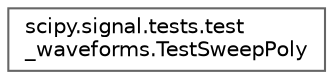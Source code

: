 digraph "Graphical Class Hierarchy"
{
 // LATEX_PDF_SIZE
  bgcolor="transparent";
  edge [fontname=Helvetica,fontsize=10,labelfontname=Helvetica,labelfontsize=10];
  node [fontname=Helvetica,fontsize=10,shape=box,height=0.2,width=0.4];
  rankdir="LR";
  Node0 [id="Node000000",label="scipy.signal.tests.test\l_waveforms.TestSweepPoly",height=0.2,width=0.4,color="grey40", fillcolor="white", style="filled",URL="$dd/d7d/classscipy_1_1signal_1_1tests_1_1test__waveforms_1_1TestSweepPoly.html",tooltip=" "];
}
